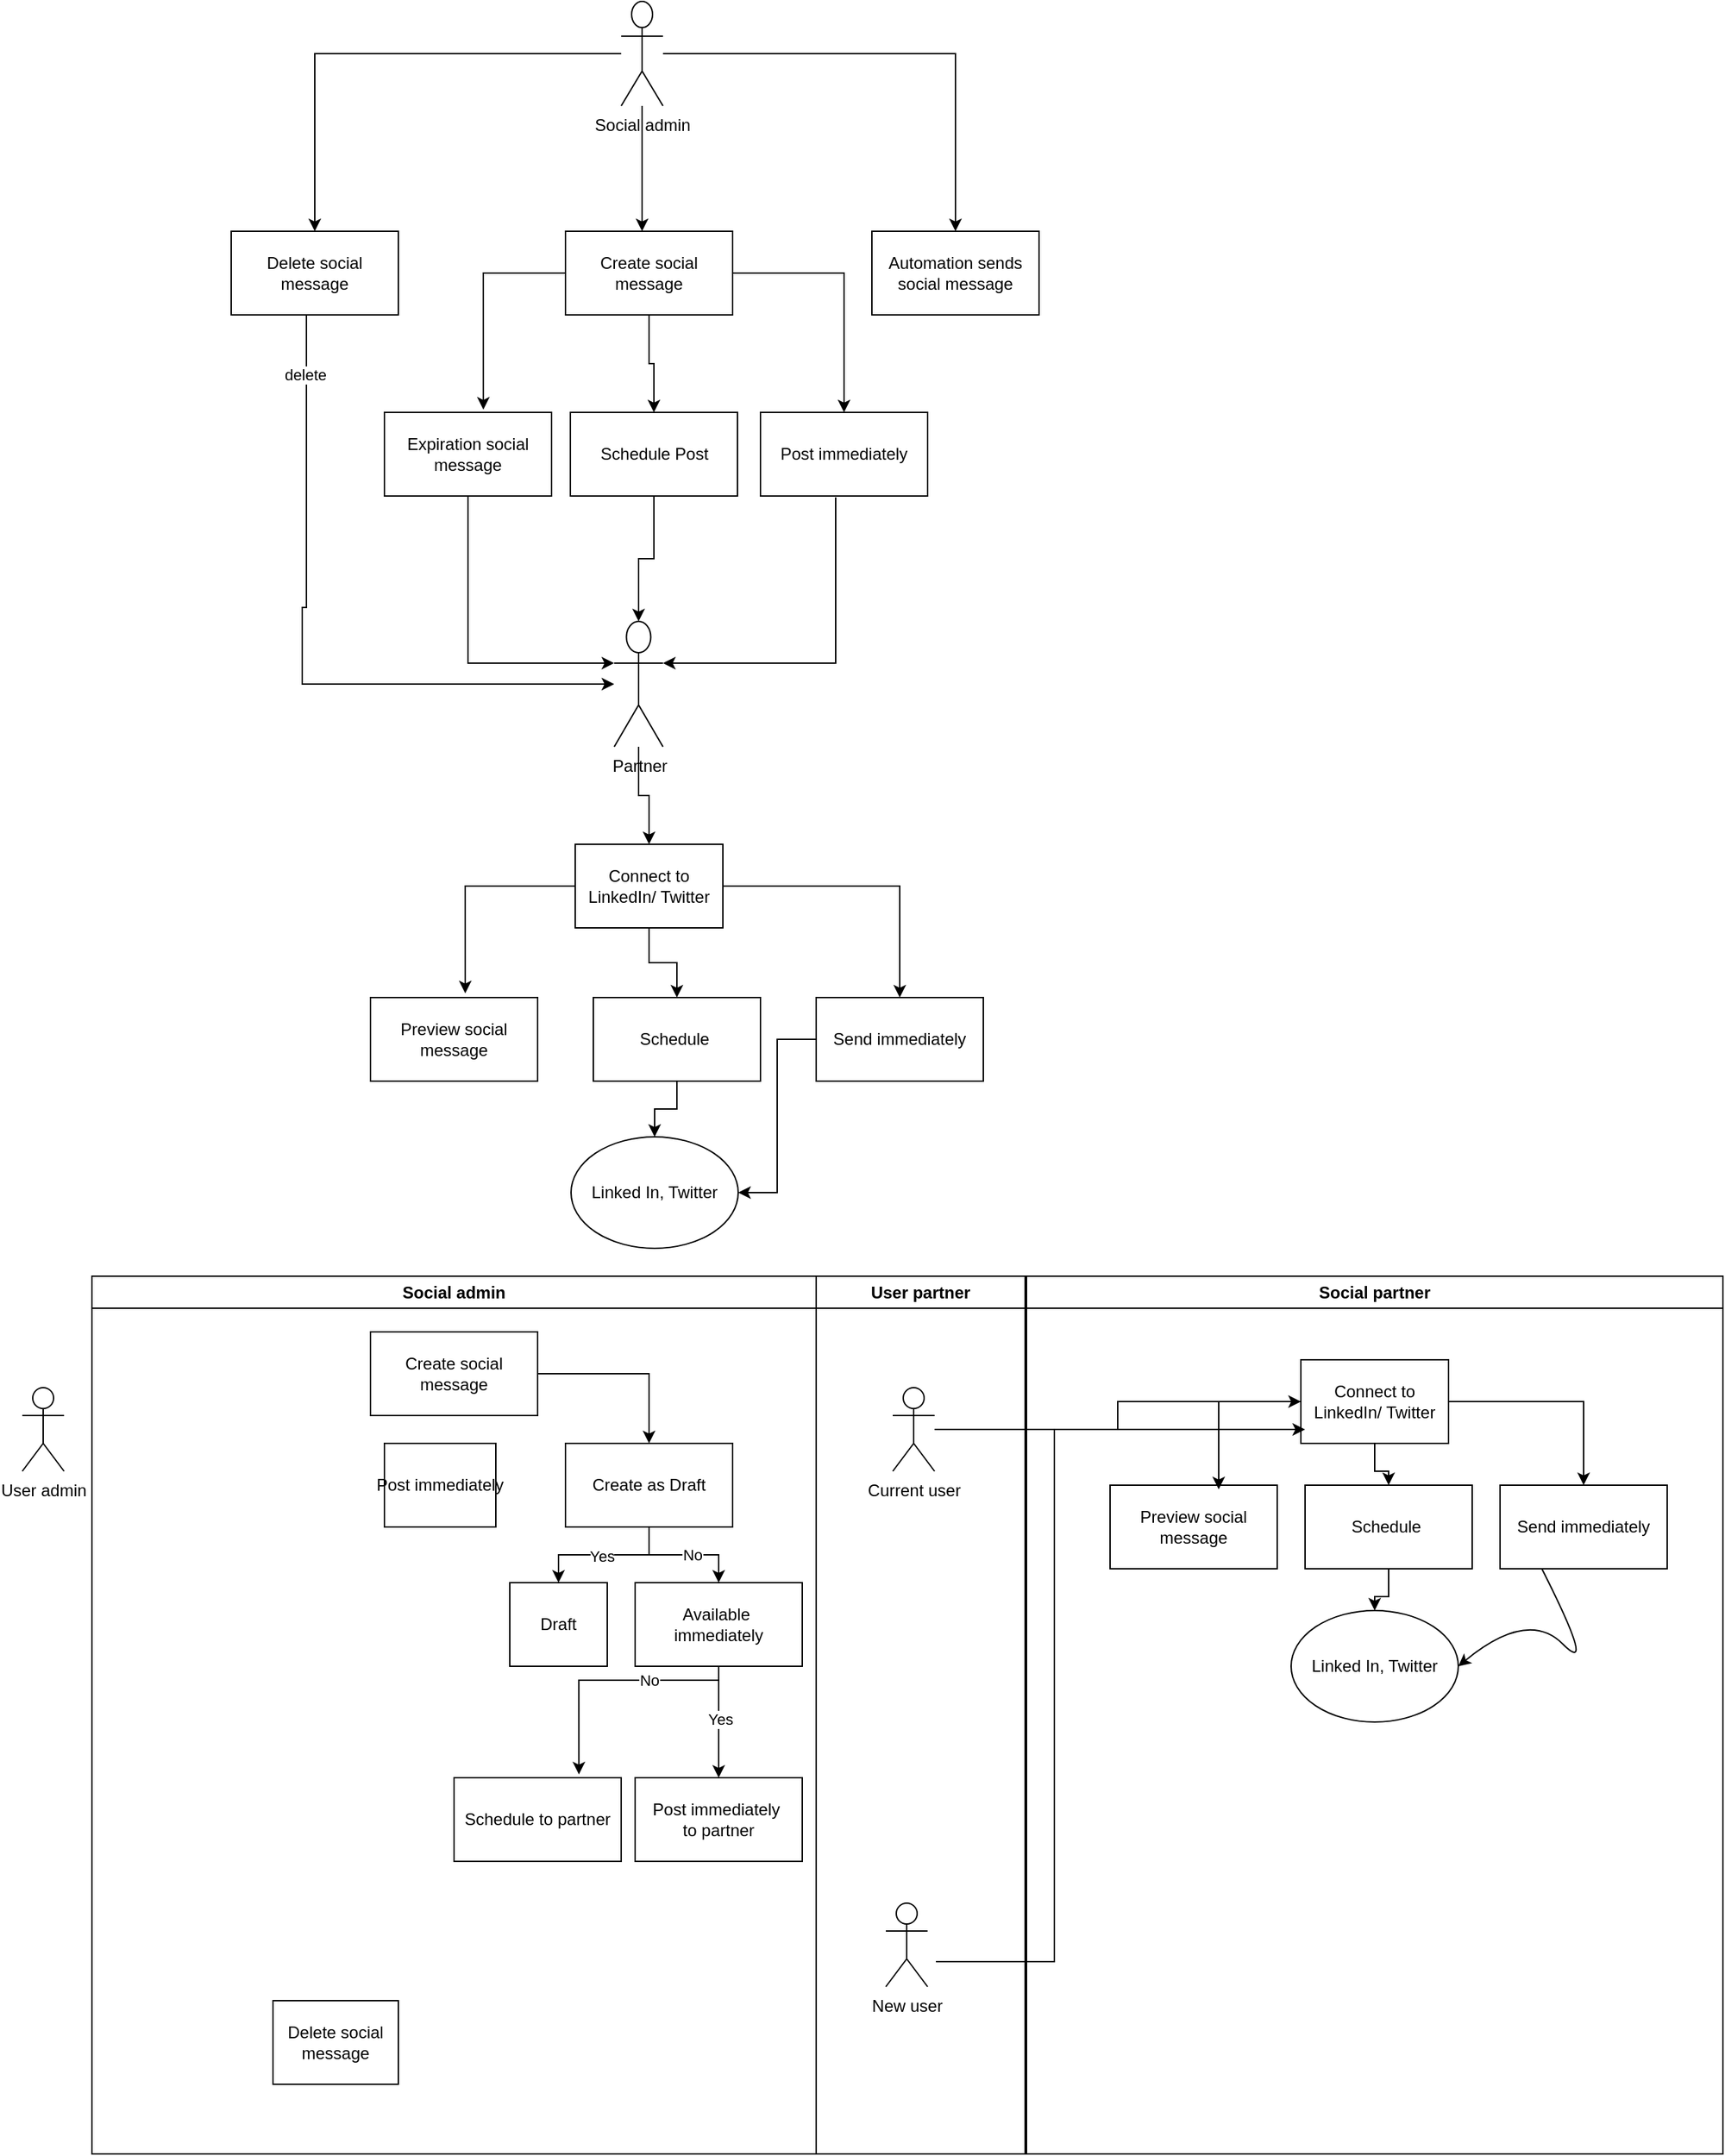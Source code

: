 <mxfile version="24.2.3" type="github">
  <diagram id="C5RBs43oDa-KdzZeNtuy" name="Page-1">
    <mxGraphModel dx="819" dy="455" grid="1" gridSize="10" guides="1" tooltips="1" connect="1" arrows="1" fold="1" page="1" pageScale="1" pageWidth="827" pageHeight="1169" math="0" shadow="0">
      <root>
        <mxCell id="WIyWlLk6GJQsqaUBKTNV-0" />
        <mxCell id="WIyWlLk6GJQsqaUBKTNV-1" parent="WIyWlLk6GJQsqaUBKTNV-0" />
        <mxCell id="4X7qDC7bWwn_3lRSi59M-50" style="edgeStyle=orthogonalEdgeStyle;rounded=0;orthogonalLoop=1;jettySize=auto;html=1;entryX=0.5;entryY=0;entryDx=0;entryDy=0;" edge="1" parent="WIyWlLk6GJQsqaUBKTNV-1" source="4X7qDC7bWwn_3lRSi59M-1" target="4X7qDC7bWwn_3lRSi59M-31">
          <mxGeometry relative="1" as="geometry" />
        </mxCell>
        <mxCell id="4X7qDC7bWwn_3lRSi59M-52" style="edgeStyle=orthogonalEdgeStyle;rounded=0;orthogonalLoop=1;jettySize=auto;html=1;entryX=0.5;entryY=0;entryDx=0;entryDy=0;" edge="1" parent="WIyWlLk6GJQsqaUBKTNV-1" source="4X7qDC7bWwn_3lRSi59M-1" target="4X7qDC7bWwn_3lRSi59M-38">
          <mxGeometry relative="1" as="geometry" />
        </mxCell>
        <mxCell id="4X7qDC7bWwn_3lRSi59M-1" value="Social admin" style="shape=umlActor;verticalLabelPosition=bottom;verticalAlign=top;html=1;outlineConnect=0;" vertex="1" parent="WIyWlLk6GJQsqaUBKTNV-1">
          <mxGeometry x="450" y="15" width="30" height="75" as="geometry" />
        </mxCell>
        <mxCell id="4X7qDC7bWwn_3lRSi59M-57" style="edgeStyle=orthogonalEdgeStyle;rounded=0;orthogonalLoop=1;jettySize=auto;html=1;entryX=0.5;entryY=0;entryDx=0;entryDy=0;" edge="1" parent="WIyWlLk6GJQsqaUBKTNV-1" source="4X7qDC7bWwn_3lRSi59M-8" target="4X7qDC7bWwn_3lRSi59M-11">
          <mxGeometry relative="1" as="geometry" />
        </mxCell>
        <mxCell id="4X7qDC7bWwn_3lRSi59M-58" style="edgeStyle=orthogonalEdgeStyle;rounded=0;orthogonalLoop=1;jettySize=auto;html=1;entryX=0.5;entryY=0;entryDx=0;entryDy=0;" edge="1" parent="WIyWlLk6GJQsqaUBKTNV-1" source="4X7qDC7bWwn_3lRSi59M-8" target="4X7qDC7bWwn_3lRSi59M-9">
          <mxGeometry relative="1" as="geometry" />
        </mxCell>
        <mxCell id="4X7qDC7bWwn_3lRSi59M-8" value="Create social message" style="rounded=0;whiteSpace=wrap;html=1;" vertex="1" parent="WIyWlLk6GJQsqaUBKTNV-1">
          <mxGeometry x="410" y="180" width="120" height="60" as="geometry" />
        </mxCell>
        <mxCell id="4X7qDC7bWwn_3lRSi59M-9" value="Post&amp;nbsp;immediately" style="rounded=0;whiteSpace=wrap;html=1;" vertex="1" parent="WIyWlLk6GJQsqaUBKTNV-1">
          <mxGeometry x="550" y="310" width="120" height="60" as="geometry" />
        </mxCell>
        <mxCell id="4X7qDC7bWwn_3lRSi59M-60" style="edgeStyle=orthogonalEdgeStyle;rounded=0;orthogonalLoop=1;jettySize=auto;html=1;entryX=0.5;entryY=0;entryDx=0;entryDy=0;entryPerimeter=0;" edge="1" parent="WIyWlLk6GJQsqaUBKTNV-1" source="4X7qDC7bWwn_3lRSi59M-11" target="4X7qDC7bWwn_3lRSi59M-14">
          <mxGeometry relative="1" as="geometry">
            <mxPoint x="474" y="440" as="targetPoint" />
          </mxGeometry>
        </mxCell>
        <mxCell id="4X7qDC7bWwn_3lRSi59M-11" value="Schedule Post" style="rounded=0;whiteSpace=wrap;html=1;" vertex="1" parent="WIyWlLk6GJQsqaUBKTNV-1">
          <mxGeometry x="413.5" y="310" width="120" height="60" as="geometry" />
        </mxCell>
        <mxCell id="4X7qDC7bWwn_3lRSi59M-62" style="edgeStyle=orthogonalEdgeStyle;rounded=0;orthogonalLoop=1;jettySize=auto;html=1;entryX=0.5;entryY=0;entryDx=0;entryDy=0;" edge="1" parent="WIyWlLk6GJQsqaUBKTNV-1" source="4X7qDC7bWwn_3lRSi59M-14" target="4X7qDC7bWwn_3lRSi59M-40">
          <mxGeometry relative="1" as="geometry" />
        </mxCell>
        <mxCell id="4X7qDC7bWwn_3lRSi59M-14" value="Partner" style="shape=umlActor;verticalLabelPosition=bottom;verticalAlign=top;html=1;outlineConnect=0;" vertex="1" parent="WIyWlLk6GJQsqaUBKTNV-1">
          <mxGeometry x="445" y="460" width="35" height="90" as="geometry" />
        </mxCell>
        <mxCell id="4X7qDC7bWwn_3lRSi59M-19" value="Linked In, Twitter" style="ellipse;whiteSpace=wrap;html=1;" vertex="1" parent="WIyWlLk6GJQsqaUBKTNV-1">
          <mxGeometry x="414" y="830" width="120" height="80" as="geometry" />
        </mxCell>
        <mxCell id="4X7qDC7bWwn_3lRSi59M-68" style="edgeStyle=orthogonalEdgeStyle;rounded=0;orthogonalLoop=1;jettySize=auto;html=1;entryX=1;entryY=0.5;entryDx=0;entryDy=0;" edge="1" parent="WIyWlLk6GJQsqaUBKTNV-1" source="4X7qDC7bWwn_3lRSi59M-20" target="4X7qDC7bWwn_3lRSi59M-19">
          <mxGeometry relative="1" as="geometry" />
        </mxCell>
        <mxCell id="4X7qDC7bWwn_3lRSi59M-20" value="Send&amp;nbsp;immediately" style="whiteSpace=wrap;html=1;verticalAlign=middle;align=center;" vertex="1" parent="WIyWlLk6GJQsqaUBKTNV-1">
          <mxGeometry x="590" y="730" width="120" height="60" as="geometry" />
        </mxCell>
        <mxCell id="4X7qDC7bWwn_3lRSi59M-67" value="" style="edgeStyle=orthogonalEdgeStyle;rounded=0;orthogonalLoop=1;jettySize=auto;html=1;" edge="1" parent="WIyWlLk6GJQsqaUBKTNV-1" source="4X7qDC7bWwn_3lRSi59M-22" target="4X7qDC7bWwn_3lRSi59M-19">
          <mxGeometry relative="1" as="geometry" />
        </mxCell>
        <mxCell id="4X7qDC7bWwn_3lRSi59M-22" value="Schedule&amp;nbsp;" style="whiteSpace=wrap;html=1;verticalAlign=middle;" vertex="1" parent="WIyWlLk6GJQsqaUBKTNV-1">
          <mxGeometry x="430" y="730" width="120" height="60" as="geometry" />
        </mxCell>
        <mxCell id="4X7qDC7bWwn_3lRSi59M-69" style="edgeStyle=orthogonalEdgeStyle;rounded=0;orthogonalLoop=1;jettySize=auto;html=1;exitX=0.45;exitY=1;exitDx=0;exitDy=0;exitPerimeter=0;" edge="1" parent="WIyWlLk6GJQsqaUBKTNV-1" source="4X7qDC7bWwn_3lRSi59M-31" target="4X7qDC7bWwn_3lRSi59M-14">
          <mxGeometry relative="1" as="geometry">
            <mxPoint x="60" y="270" as="sourcePoint" />
            <mxPoint x="220" y="570" as="targetPoint" />
            <Array as="points">
              <mxPoint x="224" y="450" />
              <mxPoint x="221" y="450" />
              <mxPoint x="221" y="505" />
            </Array>
          </mxGeometry>
        </mxCell>
        <mxCell id="4X7qDC7bWwn_3lRSi59M-70" value="delete" style="edgeLabel;html=1;align=center;verticalAlign=middle;resizable=0;points=[];" vertex="1" connectable="0" parent="4X7qDC7bWwn_3lRSi59M-69">
          <mxGeometry x="-0.825" y="-1" relative="1" as="geometry">
            <mxPoint as="offset" />
          </mxGeometry>
        </mxCell>
        <mxCell id="4X7qDC7bWwn_3lRSi59M-31" value="Delete social message" style="rounded=0;whiteSpace=wrap;html=1;" vertex="1" parent="WIyWlLk6GJQsqaUBKTNV-1">
          <mxGeometry x="170" y="180" width="120" height="60" as="geometry" />
        </mxCell>
        <mxCell id="4X7qDC7bWwn_3lRSi59M-38" value="Automation sends social message" style="rounded=0;whiteSpace=wrap;html=1;" vertex="1" parent="WIyWlLk6GJQsqaUBKTNV-1">
          <mxGeometry x="630" y="180" width="120" height="60" as="geometry" />
        </mxCell>
        <mxCell id="4X7qDC7bWwn_3lRSi59M-63" value="" style="edgeStyle=orthogonalEdgeStyle;rounded=0;orthogonalLoop=1;jettySize=auto;html=1;" edge="1" parent="WIyWlLk6GJQsqaUBKTNV-1" source="4X7qDC7bWwn_3lRSi59M-40" target="4X7qDC7bWwn_3lRSi59M-22">
          <mxGeometry relative="1" as="geometry" />
        </mxCell>
        <mxCell id="4X7qDC7bWwn_3lRSi59M-64" style="edgeStyle=orthogonalEdgeStyle;rounded=0;orthogonalLoop=1;jettySize=auto;html=1;entryX=0.5;entryY=0;entryDx=0;entryDy=0;" edge="1" parent="WIyWlLk6GJQsqaUBKTNV-1" source="4X7qDC7bWwn_3lRSi59M-40" target="4X7qDC7bWwn_3lRSi59M-20">
          <mxGeometry relative="1" as="geometry" />
        </mxCell>
        <mxCell id="4X7qDC7bWwn_3lRSi59M-65" style="edgeStyle=orthogonalEdgeStyle;rounded=0;orthogonalLoop=1;jettySize=auto;html=1;entryX=0.567;entryY=-0.05;entryDx=0;entryDy=0;entryPerimeter=0;" edge="1" parent="WIyWlLk6GJQsqaUBKTNV-1" source="4X7qDC7bWwn_3lRSi59M-40" target="4X7qDC7bWwn_3lRSi59M-44">
          <mxGeometry relative="1" as="geometry">
            <mxPoint x="360" y="720" as="targetPoint" />
          </mxGeometry>
        </mxCell>
        <mxCell id="4X7qDC7bWwn_3lRSi59M-40" value="Connect to LinkedIn/ Twitter" style="whiteSpace=wrap;html=1;verticalAlign=middle;" vertex="1" parent="WIyWlLk6GJQsqaUBKTNV-1">
          <mxGeometry x="417" y="620" width="106" height="60" as="geometry" />
        </mxCell>
        <mxCell id="4X7qDC7bWwn_3lRSi59M-44" value="Preview social message" style="whiteSpace=wrap;html=1;verticalAlign=middle;" vertex="1" parent="WIyWlLk6GJQsqaUBKTNV-1">
          <mxGeometry x="270" y="730" width="120" height="60" as="geometry" />
        </mxCell>
        <mxCell id="4X7qDC7bWwn_3lRSi59M-59" style="edgeStyle=orthogonalEdgeStyle;rounded=0;orthogonalLoop=1;jettySize=auto;html=1;exitX=0.5;exitY=1;exitDx=0;exitDy=0;entryX=0;entryY=0.333;entryDx=0;entryDy=0;entryPerimeter=0;" edge="1" parent="WIyWlLk6GJQsqaUBKTNV-1" source="4X7qDC7bWwn_3lRSi59M-48" target="4X7qDC7bWwn_3lRSi59M-14">
          <mxGeometry relative="1" as="geometry" />
        </mxCell>
        <mxCell id="4X7qDC7bWwn_3lRSi59M-48" value="Expiration social message" style="rounded=0;whiteSpace=wrap;html=1;" vertex="1" parent="WIyWlLk6GJQsqaUBKTNV-1">
          <mxGeometry x="280" y="310" width="120" height="60" as="geometry" />
        </mxCell>
        <mxCell id="4X7qDC7bWwn_3lRSi59M-53" style="edgeStyle=orthogonalEdgeStyle;rounded=0;orthogonalLoop=1;jettySize=auto;html=1;" edge="1" parent="WIyWlLk6GJQsqaUBKTNV-1" source="4X7qDC7bWwn_3lRSi59M-1">
          <mxGeometry relative="1" as="geometry">
            <mxPoint x="465" y="180" as="targetPoint" />
          </mxGeometry>
        </mxCell>
        <mxCell id="4X7qDC7bWwn_3lRSi59M-54" style="edgeStyle=orthogonalEdgeStyle;rounded=0;orthogonalLoop=1;jettySize=auto;html=1;entryX=0.592;entryY=-0.033;entryDx=0;entryDy=0;entryPerimeter=0;" edge="1" parent="WIyWlLk6GJQsqaUBKTNV-1" source="4X7qDC7bWwn_3lRSi59M-8" target="4X7qDC7bWwn_3lRSi59M-48">
          <mxGeometry relative="1" as="geometry" />
        </mxCell>
        <mxCell id="4X7qDC7bWwn_3lRSi59M-61" style="edgeStyle=orthogonalEdgeStyle;rounded=0;orthogonalLoop=1;jettySize=auto;html=1;entryX=1;entryY=0.333;entryDx=0;entryDy=0;entryPerimeter=0;exitX=0.45;exitY=1.017;exitDx=0;exitDy=0;exitPerimeter=0;" edge="1" parent="WIyWlLk6GJQsqaUBKTNV-1" source="4X7qDC7bWwn_3lRSi59M-9" target="4X7qDC7bWwn_3lRSi59M-14">
          <mxGeometry relative="1" as="geometry" />
        </mxCell>
        <mxCell id="4X7qDC7bWwn_3lRSi59M-73" value="Social admin" style="swimlane;whiteSpace=wrap;html=1;" vertex="1" parent="WIyWlLk6GJQsqaUBKTNV-1">
          <mxGeometry x="70" y="930" width="520" height="630" as="geometry">
            <mxRectangle x="450" y="1010" width="140" height="30" as="alternateBounds" />
          </mxGeometry>
        </mxCell>
        <mxCell id="4X7qDC7bWwn_3lRSi59M-88" value="Delete social message" style="rounded=0;whiteSpace=wrap;html=1;" vertex="1" parent="4X7qDC7bWwn_3lRSi59M-73">
          <mxGeometry x="130" y="520" width="90" height="60" as="geometry" />
        </mxCell>
        <mxCell id="4X7qDC7bWwn_3lRSi59M-91" value="" style="edgeStyle=orthogonalEdgeStyle;rounded=0;orthogonalLoop=1;jettySize=auto;html=1;" edge="1" parent="4X7qDC7bWwn_3lRSi59M-73" source="4X7qDC7bWwn_3lRSi59M-89" target="4X7qDC7bWwn_3lRSi59M-90">
          <mxGeometry relative="1" as="geometry" />
        </mxCell>
        <mxCell id="4X7qDC7bWwn_3lRSi59M-89" value="Create social message" style="rounded=0;whiteSpace=wrap;html=1;" vertex="1" parent="4X7qDC7bWwn_3lRSi59M-73">
          <mxGeometry x="200" y="40" width="120" height="60" as="geometry" />
        </mxCell>
        <mxCell id="4X7qDC7bWwn_3lRSi59M-96" value="" style="edgeStyle=orthogonalEdgeStyle;rounded=0;orthogonalLoop=1;jettySize=auto;html=1;" edge="1" parent="4X7qDC7bWwn_3lRSi59M-73" source="4X7qDC7bWwn_3lRSi59M-90" target="4X7qDC7bWwn_3lRSi59M-94">
          <mxGeometry relative="1" as="geometry" />
        </mxCell>
        <mxCell id="4X7qDC7bWwn_3lRSi59M-99" value="Yes" style="edgeLabel;html=1;align=center;verticalAlign=middle;resizable=0;points=[];" vertex="1" connectable="0" parent="4X7qDC7bWwn_3lRSi59M-96">
          <mxGeometry x="0.024" y="1" relative="1" as="geometry">
            <mxPoint as="offset" />
          </mxGeometry>
        </mxCell>
        <mxCell id="4X7qDC7bWwn_3lRSi59M-98" style="edgeStyle=orthogonalEdgeStyle;rounded=0;orthogonalLoop=1;jettySize=auto;html=1;entryX=0.5;entryY=0;entryDx=0;entryDy=0;" edge="1" parent="4X7qDC7bWwn_3lRSi59M-73" source="4X7qDC7bWwn_3lRSi59M-90" target="4X7qDC7bWwn_3lRSi59M-97">
          <mxGeometry relative="1" as="geometry" />
        </mxCell>
        <mxCell id="4X7qDC7bWwn_3lRSi59M-100" value="No" style="edgeLabel;html=1;align=center;verticalAlign=middle;resizable=0;points=[];" vertex="1" connectable="0" parent="4X7qDC7bWwn_3lRSi59M-98">
          <mxGeometry x="0.136" relative="1" as="geometry">
            <mxPoint as="offset" />
          </mxGeometry>
        </mxCell>
        <mxCell id="4X7qDC7bWwn_3lRSi59M-90" value="Create as Draft" style="rounded=0;whiteSpace=wrap;html=1;" vertex="1" parent="4X7qDC7bWwn_3lRSi59M-73">
          <mxGeometry x="340" y="120" width="120" height="60" as="geometry" />
        </mxCell>
        <mxCell id="4X7qDC7bWwn_3lRSi59M-94" value="Draft" style="rounded=0;whiteSpace=wrap;html=1;" vertex="1" parent="4X7qDC7bWwn_3lRSi59M-73">
          <mxGeometry x="300" y="220" width="70" height="60" as="geometry" />
        </mxCell>
        <mxCell id="4X7qDC7bWwn_3lRSi59M-126" value="" style="edgeStyle=orthogonalEdgeStyle;rounded=0;orthogonalLoop=1;jettySize=auto;html=1;" edge="1" parent="4X7qDC7bWwn_3lRSi59M-73" source="4X7qDC7bWwn_3lRSi59M-97" target="4X7qDC7bWwn_3lRSi59M-125">
          <mxGeometry relative="1" as="geometry" />
        </mxCell>
        <mxCell id="4X7qDC7bWwn_3lRSi59M-127" value="Yes" style="edgeLabel;html=1;align=center;verticalAlign=middle;resizable=0;points=[];" vertex="1" connectable="0" parent="4X7qDC7bWwn_3lRSi59M-126">
          <mxGeometry x="-0.06" y="1" relative="1" as="geometry">
            <mxPoint as="offset" />
          </mxGeometry>
        </mxCell>
        <mxCell id="4X7qDC7bWwn_3lRSi59M-97" value="Available&amp;nbsp;&lt;div&gt;immediately&lt;/div&gt;" style="rounded=0;whiteSpace=wrap;html=1;" vertex="1" parent="4X7qDC7bWwn_3lRSi59M-73">
          <mxGeometry x="390" y="220" width="120" height="60" as="geometry" />
        </mxCell>
        <mxCell id="4X7qDC7bWwn_3lRSi59M-121" value="Post&amp;nbsp;immediately" style="rounded=0;whiteSpace=wrap;html=1;" vertex="1" parent="4X7qDC7bWwn_3lRSi59M-73">
          <mxGeometry x="210" y="120" width="80" height="60" as="geometry" />
        </mxCell>
        <mxCell id="4X7qDC7bWwn_3lRSi59M-125" value="Post immediately&amp;nbsp;&lt;div&gt;to partner&lt;/div&gt;" style="whiteSpace=wrap;html=1;rounded=0;" vertex="1" parent="4X7qDC7bWwn_3lRSi59M-73">
          <mxGeometry x="390" y="360" width="120" height="60" as="geometry" />
        </mxCell>
        <mxCell id="4X7qDC7bWwn_3lRSi59M-129" value="Schedule to partner" style="whiteSpace=wrap;html=1;rounded=0;" vertex="1" parent="4X7qDC7bWwn_3lRSi59M-73">
          <mxGeometry x="260" y="360" width="120" height="60" as="geometry" />
        </mxCell>
        <mxCell id="4X7qDC7bWwn_3lRSi59M-130" style="edgeStyle=orthogonalEdgeStyle;rounded=0;orthogonalLoop=1;jettySize=auto;html=1;entryX=0.747;entryY=-0.04;entryDx=0;entryDy=0;entryPerimeter=0;" edge="1" parent="4X7qDC7bWwn_3lRSi59M-73" source="4X7qDC7bWwn_3lRSi59M-97" target="4X7qDC7bWwn_3lRSi59M-129">
          <mxGeometry relative="1" as="geometry">
            <Array as="points">
              <mxPoint x="450" y="290" />
              <mxPoint x="350" y="290" />
            </Array>
          </mxGeometry>
        </mxCell>
        <mxCell id="4X7qDC7bWwn_3lRSi59M-131" value="No" style="edgeLabel;html=1;align=center;verticalAlign=middle;resizable=0;points=[];" vertex="1" connectable="0" parent="4X7qDC7bWwn_3lRSi59M-130">
          <mxGeometry x="-0.326" relative="1" as="geometry">
            <mxPoint as="offset" />
          </mxGeometry>
        </mxCell>
        <mxCell id="4X7qDC7bWwn_3lRSi59M-74" value="User partner" style="swimlane;whiteSpace=wrap;html=1;startSize=23;" vertex="1" parent="WIyWlLk6GJQsqaUBKTNV-1">
          <mxGeometry x="590" y="930" width="150" height="630" as="geometry" />
        </mxCell>
        <mxCell id="4X7qDC7bWwn_3lRSi59M-102" value="Current user" style="shape=umlActor;verticalLabelPosition=bottom;verticalAlign=top;html=1;outlineConnect=0;" vertex="1" parent="4X7qDC7bWwn_3lRSi59M-74">
          <mxGeometry x="55" y="80" width="30" height="60" as="geometry" />
        </mxCell>
        <mxCell id="4X7qDC7bWwn_3lRSi59M-103" value="New user" style="shape=umlActor;verticalLabelPosition=bottom;verticalAlign=top;html=1;outlineConnect=0;" vertex="1" parent="4X7qDC7bWwn_3lRSi59M-74">
          <mxGeometry x="50" y="450" width="30" height="60" as="geometry" />
        </mxCell>
        <mxCell id="4X7qDC7bWwn_3lRSi59M-81" value="User admin" style="shape=umlActor;verticalLabelPosition=bottom;verticalAlign=top;html=1;outlineConnect=0;" vertex="1" parent="WIyWlLk6GJQsqaUBKTNV-1">
          <mxGeometry x="20" y="1010" width="30" height="60" as="geometry" />
        </mxCell>
        <mxCell id="4X7qDC7bWwn_3lRSi59M-101" value="Social partner" style="swimlane;whiteSpace=wrap;html=1;startSize=23;" vertex="1" parent="WIyWlLk6GJQsqaUBKTNV-1">
          <mxGeometry x="741" y="930" width="500" height="630" as="geometry" />
        </mxCell>
        <mxCell id="4X7qDC7bWwn_3lRSi59M-113" value="" style="edgeStyle=orthogonalEdgeStyle;rounded=0;orthogonalLoop=1;jettySize=auto;html=1;" edge="1" parent="4X7qDC7bWwn_3lRSi59M-101" source="4X7qDC7bWwn_3lRSi59M-105" target="4X7qDC7bWwn_3lRSi59M-109">
          <mxGeometry relative="1" as="geometry" />
        </mxCell>
        <mxCell id="4X7qDC7bWwn_3lRSi59M-114" style="edgeStyle=orthogonalEdgeStyle;rounded=0;orthogonalLoop=1;jettySize=auto;html=1;entryX=0.5;entryY=0;entryDx=0;entryDy=0;" edge="1" parent="4X7qDC7bWwn_3lRSi59M-101" source="4X7qDC7bWwn_3lRSi59M-105" target="4X7qDC7bWwn_3lRSi59M-110">
          <mxGeometry relative="1" as="geometry" />
        </mxCell>
        <mxCell id="4X7qDC7bWwn_3lRSi59M-105" value="Connect to LinkedIn/ Twitter" style="whiteSpace=wrap;html=1;verticalAlign=middle;" vertex="1" parent="4X7qDC7bWwn_3lRSi59M-101">
          <mxGeometry x="197" y="60" width="106" height="60" as="geometry" />
        </mxCell>
        <mxCell id="4X7qDC7bWwn_3lRSi59M-108" value="Preview social message" style="whiteSpace=wrap;html=1;verticalAlign=middle;" vertex="1" parent="4X7qDC7bWwn_3lRSi59M-101">
          <mxGeometry x="60" y="150" width="120" height="60" as="geometry" />
        </mxCell>
        <mxCell id="4X7qDC7bWwn_3lRSi59M-120" value="" style="edgeStyle=orthogonalEdgeStyle;rounded=0;orthogonalLoop=1;jettySize=auto;html=1;" edge="1" parent="4X7qDC7bWwn_3lRSi59M-101" source="4X7qDC7bWwn_3lRSi59M-109" target="4X7qDC7bWwn_3lRSi59M-115">
          <mxGeometry relative="1" as="geometry" />
        </mxCell>
        <mxCell id="4X7qDC7bWwn_3lRSi59M-109" value="Schedule&amp;nbsp;" style="whiteSpace=wrap;html=1;verticalAlign=middle;" vertex="1" parent="4X7qDC7bWwn_3lRSi59M-101">
          <mxGeometry x="200" y="150" width="120" height="60" as="geometry" />
        </mxCell>
        <mxCell id="4X7qDC7bWwn_3lRSi59M-110" value="Send&amp;nbsp;immediately" style="whiteSpace=wrap;html=1;verticalAlign=middle;align=center;" vertex="1" parent="4X7qDC7bWwn_3lRSi59M-101">
          <mxGeometry x="340" y="150" width="120" height="60" as="geometry" />
        </mxCell>
        <mxCell id="4X7qDC7bWwn_3lRSi59M-107" style="edgeStyle=orthogonalEdgeStyle;rounded=0;orthogonalLoop=1;jettySize=auto;html=1;entryX=-0.019;entryY=0.633;entryDx=0;entryDy=0;entryPerimeter=0;" edge="1" parent="4X7qDC7bWwn_3lRSi59M-101">
          <mxGeometry relative="1" as="geometry">
            <mxPoint x="-64.99" y="492.02" as="sourcePoint" />
            <mxPoint x="199.996" y="110" as="targetPoint" />
            <Array as="points">
              <mxPoint x="20" y="492" />
              <mxPoint x="20" y="110" />
            </Array>
          </mxGeometry>
        </mxCell>
        <mxCell id="4X7qDC7bWwn_3lRSi59M-112" style="edgeStyle=orthogonalEdgeStyle;rounded=0;orthogonalLoop=1;jettySize=auto;html=1;entryX=0.65;entryY=0.05;entryDx=0;entryDy=0;entryPerimeter=0;" edge="1" parent="4X7qDC7bWwn_3lRSi59M-101" source="4X7qDC7bWwn_3lRSi59M-105" target="4X7qDC7bWwn_3lRSi59M-108">
          <mxGeometry relative="1" as="geometry" />
        </mxCell>
        <mxCell id="4X7qDC7bWwn_3lRSi59M-115" value="Linked In, Twitter" style="ellipse;whiteSpace=wrap;html=1;" vertex="1" parent="4X7qDC7bWwn_3lRSi59M-101">
          <mxGeometry x="190" y="240" width="120" height="80" as="geometry" />
        </mxCell>
        <mxCell id="4X7qDC7bWwn_3lRSi59M-118" value="" style="curved=1;endArrow=classic;html=1;rounded=0;exitX=0.25;exitY=1;exitDx=0;exitDy=0;" edge="1" parent="4X7qDC7bWwn_3lRSi59M-101" source="4X7qDC7bWwn_3lRSi59M-110">
          <mxGeometry width="50" height="50" relative="1" as="geometry">
            <mxPoint x="360" y="289" as="sourcePoint" />
            <mxPoint x="310" y="280" as="targetPoint" />
            <Array as="points">
              <mxPoint x="410" y="289" />
              <mxPoint x="360" y="239" />
            </Array>
          </mxGeometry>
        </mxCell>
        <mxCell id="4X7qDC7bWwn_3lRSi59M-111" style="edgeStyle=orthogonalEdgeStyle;rounded=0;orthogonalLoop=1;jettySize=auto;html=1;entryX=0;entryY=0.5;entryDx=0;entryDy=0;" edge="1" parent="WIyWlLk6GJQsqaUBKTNV-1" source="4X7qDC7bWwn_3lRSi59M-102" target="4X7qDC7bWwn_3lRSi59M-105">
          <mxGeometry relative="1" as="geometry" />
        </mxCell>
      </root>
    </mxGraphModel>
  </diagram>
</mxfile>
